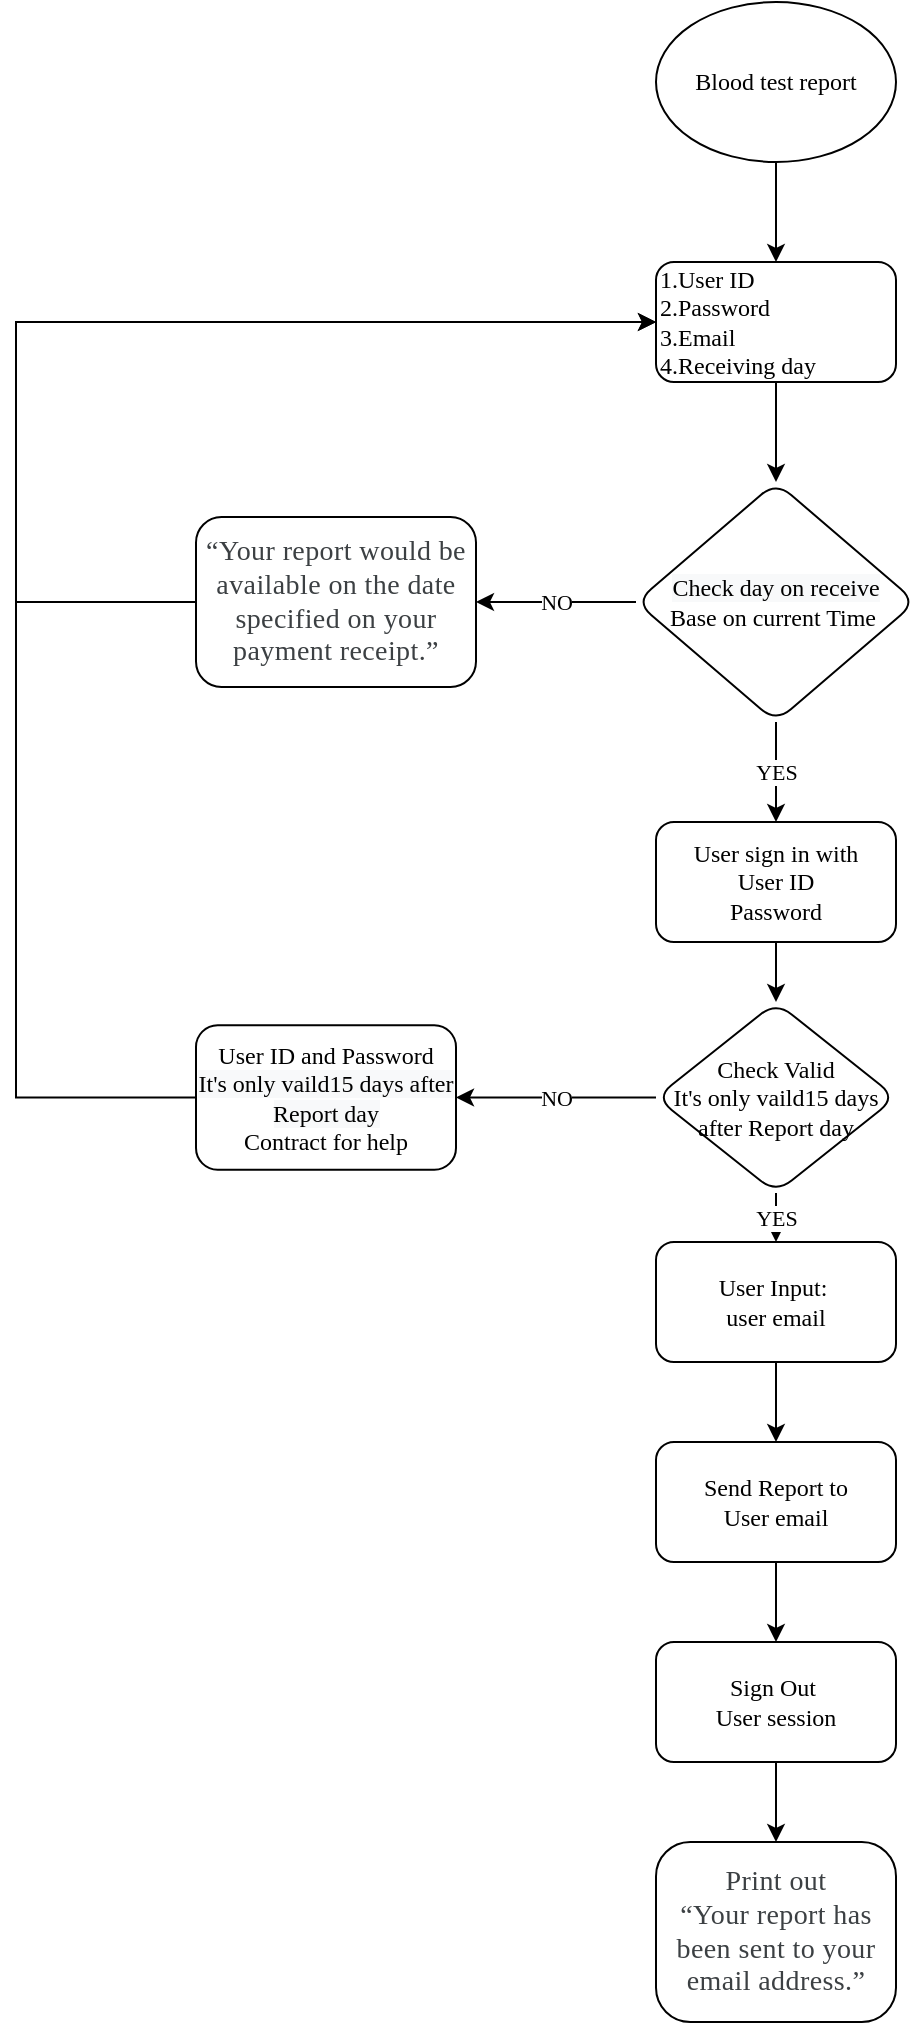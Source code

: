 <mxfile version="13.8.8" type="github">
  <diagram id="C5RBs43oDa-KdzZeNtuy" name="Page-1">
    <mxGraphModel dx="1017" dy="564" grid="1" gridSize="10" guides="1" tooltips="1" connect="1" arrows="1" fold="1" page="1" pageScale="1" pageWidth="827" pageHeight="1169" math="0" shadow="0">
      <root>
        <mxCell id="WIyWlLk6GJQsqaUBKTNV-0" />
        <mxCell id="WIyWlLk6GJQsqaUBKTNV-1" parent="WIyWlLk6GJQsqaUBKTNV-0" />
        <mxCell id="djMYuYF3x6x0kB0NEv1a-16" value="" style="edgeStyle=orthogonalEdgeStyle;rounded=0;orthogonalLoop=1;jettySize=auto;html=1;entryX=0.5;entryY=0;entryDx=0;entryDy=0;fontFamily=Times New Roman;" edge="1" parent="WIyWlLk6GJQsqaUBKTNV-1" source="djMYuYF3x6x0kB0NEv1a-1" target="djMYuYF3x6x0kB0NEv1a-17">
          <mxGeometry relative="1" as="geometry">
            <mxPoint x="420" y="200" as="targetPoint" />
          </mxGeometry>
        </mxCell>
        <mxCell id="djMYuYF3x6x0kB0NEv1a-1" value="1.User ID&lt;br&gt;2.Password&lt;br&gt;3.Email&lt;br&gt;4.Receiving day" style="whiteSpace=wrap;html=1;rounded=1;fontFamily=Times New Roman;align=left;" vertex="1" parent="WIyWlLk6GJQsqaUBKTNV-1">
          <mxGeometry x="360" y="130" width="120" height="60" as="geometry" />
        </mxCell>
        <mxCell id="djMYuYF3x6x0kB0NEv1a-23" value="" style="edgeStyle=orthogonalEdgeStyle;rounded=0;orthogonalLoop=1;jettySize=auto;html=1;fontFamily=Times New Roman;" edge="1" parent="WIyWlLk6GJQsqaUBKTNV-1" source="djMYuYF3x6x0kB0NEv1a-3" target="djMYuYF3x6x0kB0NEv1a-22">
          <mxGeometry relative="1" as="geometry" />
        </mxCell>
        <mxCell id="djMYuYF3x6x0kB0NEv1a-3" value="User sign in with&lt;br&gt;User ID&lt;br&gt;Password" style="whiteSpace=wrap;html=1;rounded=1;fontFamily=Times New Roman;" vertex="1" parent="WIyWlLk6GJQsqaUBKTNV-1">
          <mxGeometry x="360" y="410" width="120" height="60" as="geometry" />
        </mxCell>
        <mxCell id="djMYuYF3x6x0kB0NEv1a-8" value="" style="edgeStyle=orthogonalEdgeStyle;rounded=0;orthogonalLoop=1;jettySize=auto;html=1;fontFamily=Times New Roman;" edge="1" parent="WIyWlLk6GJQsqaUBKTNV-1" source="djMYuYF3x6x0kB0NEv1a-5" target="djMYuYF3x6x0kB0NEv1a-7">
          <mxGeometry relative="1" as="geometry" />
        </mxCell>
        <mxCell id="djMYuYF3x6x0kB0NEv1a-5" value="User Input:&amp;nbsp;&lt;br&gt;user email" style="whiteSpace=wrap;html=1;rounded=1;fontFamily=Times New Roman;" vertex="1" parent="WIyWlLk6GJQsqaUBKTNV-1">
          <mxGeometry x="360" y="620" width="120" height="60" as="geometry" />
        </mxCell>
        <mxCell id="djMYuYF3x6x0kB0NEv1a-10" value="" style="edgeStyle=orthogonalEdgeStyle;rounded=0;orthogonalLoop=1;jettySize=auto;html=1;fontFamily=Times New Roman;" edge="1" parent="WIyWlLk6GJQsqaUBKTNV-1" source="djMYuYF3x6x0kB0NEv1a-7" target="djMYuYF3x6x0kB0NEv1a-9">
          <mxGeometry relative="1" as="geometry" />
        </mxCell>
        <mxCell id="djMYuYF3x6x0kB0NEv1a-7" value="Send Report to &lt;br&gt;User email" style="whiteSpace=wrap;html=1;rounded=1;fontFamily=Times New Roman;" vertex="1" parent="WIyWlLk6GJQsqaUBKTNV-1">
          <mxGeometry x="360" y="720" width="120" height="60" as="geometry" />
        </mxCell>
        <mxCell id="djMYuYF3x6x0kB0NEv1a-12" value="" style="edgeStyle=orthogonalEdgeStyle;rounded=0;orthogonalLoop=1;jettySize=auto;html=1;fontFamily=Times New Roman;" edge="1" parent="WIyWlLk6GJQsqaUBKTNV-1" source="djMYuYF3x6x0kB0NEv1a-9" target="djMYuYF3x6x0kB0NEv1a-11">
          <mxGeometry relative="1" as="geometry" />
        </mxCell>
        <mxCell id="djMYuYF3x6x0kB0NEv1a-9" value="Sign Out&amp;nbsp;&lt;br&gt;User session" style="whiteSpace=wrap;html=1;rounded=1;fontFamily=Times New Roman;" vertex="1" parent="WIyWlLk6GJQsqaUBKTNV-1">
          <mxGeometry x="360" y="820" width="120" height="60" as="geometry" />
        </mxCell>
        <mxCell id="djMYuYF3x6x0kB0NEv1a-11" value="&lt;span style=&quot;color: rgb(60, 64, 67); font-size: 14px; font-style: normal; font-weight: 400; letter-spacing: 0.2px; text-indent: 0px; text-transform: none; word-spacing: 0px; display: inline; float: none;&quot;&gt;Print out&lt;br&gt;“Your report has been sent to your email address.”&lt;/span&gt;" style="whiteSpace=wrap;html=1;rounded=1;arcSize=19;fontFamily=Times New Roman;" vertex="1" parent="WIyWlLk6GJQsqaUBKTNV-1">
          <mxGeometry x="360" y="920" width="120" height="90" as="geometry" />
        </mxCell>
        <mxCell id="djMYuYF3x6x0kB0NEv1a-19" value="YES" style="edgeStyle=orthogonalEdgeStyle;rounded=0;orthogonalLoop=1;jettySize=auto;html=1;entryX=0.5;entryY=0;entryDx=0;entryDy=0;fontFamily=Times New Roman;" edge="1" parent="WIyWlLk6GJQsqaUBKTNV-1" source="djMYuYF3x6x0kB0NEv1a-17" target="djMYuYF3x6x0kB0NEv1a-3">
          <mxGeometry relative="1" as="geometry" />
        </mxCell>
        <mxCell id="djMYuYF3x6x0kB0NEv1a-21" value="NO" style="edgeStyle=orthogonalEdgeStyle;rounded=0;orthogonalLoop=1;jettySize=auto;html=1;fontFamily=Times New Roman;" edge="1" parent="WIyWlLk6GJQsqaUBKTNV-1" source="djMYuYF3x6x0kB0NEv1a-17" target="djMYuYF3x6x0kB0NEv1a-20">
          <mxGeometry relative="1" as="geometry" />
        </mxCell>
        <mxCell id="djMYuYF3x6x0kB0NEv1a-17" value="&lt;span style=&quot;color: rgb(0, 0, 0); font-size: 12px; font-style: normal; font-weight: 400; letter-spacing: normal; text-align: center; text-indent: 0px; text-transform: none; word-spacing: 0px; background-color: rgb(248, 249, 250); display: inline; float: none;&quot;&gt;Check day on receive&lt;/span&gt;&lt;br&gt;Base on current Time&amp;nbsp;" style="rhombus;whiteSpace=wrap;html=1;rounded=1;fontFamily=Times New Roman;" vertex="1" parent="WIyWlLk6GJQsqaUBKTNV-1">
          <mxGeometry x="350" y="240" width="140" height="120" as="geometry" />
        </mxCell>
        <mxCell id="djMYuYF3x6x0kB0NEv1a-30" style="edgeStyle=orthogonalEdgeStyle;rounded=0;orthogonalLoop=1;jettySize=auto;html=1;fontFamily=Times New Roman;" edge="1" parent="WIyWlLk6GJQsqaUBKTNV-1" source="djMYuYF3x6x0kB0NEv1a-20">
          <mxGeometry relative="1" as="geometry">
            <mxPoint x="360" y="160" as="targetPoint" />
            <Array as="points">
              <mxPoint x="40" y="300" />
              <mxPoint x="40" y="160" />
            </Array>
          </mxGeometry>
        </mxCell>
        <mxCell id="djMYuYF3x6x0kB0NEv1a-20" value="&lt;span style=&quot;color: rgb(60, 64, 67); font-size: 14px; letter-spacing: 0.2px;&quot;&gt;“Your report would be available on the date specified on your payment receipt.”&lt;/span&gt;" style="whiteSpace=wrap;html=1;rounded=1;fontFamily=Times New Roman;" vertex="1" parent="WIyWlLk6GJQsqaUBKTNV-1">
          <mxGeometry x="130" y="257.5" width="140" height="85" as="geometry" />
        </mxCell>
        <mxCell id="djMYuYF3x6x0kB0NEv1a-24" value="YES" style="edgeStyle=orthogonalEdgeStyle;rounded=0;orthogonalLoop=1;jettySize=auto;html=1;exitX=0.5;exitY=1;exitDx=0;exitDy=0;entryX=0.5;entryY=0;entryDx=0;entryDy=0;fontFamily=Times New Roman;" edge="1" parent="WIyWlLk6GJQsqaUBKTNV-1" source="djMYuYF3x6x0kB0NEv1a-22" target="djMYuYF3x6x0kB0NEv1a-5">
          <mxGeometry relative="1" as="geometry" />
        </mxCell>
        <mxCell id="djMYuYF3x6x0kB0NEv1a-26" value="NO" style="edgeStyle=orthogonalEdgeStyle;rounded=0;orthogonalLoop=1;jettySize=auto;html=1;fontFamily=Times New Roman;" edge="1" parent="WIyWlLk6GJQsqaUBKTNV-1" source="djMYuYF3x6x0kB0NEv1a-22" target="djMYuYF3x6x0kB0NEv1a-25">
          <mxGeometry relative="1" as="geometry" />
        </mxCell>
        <mxCell id="djMYuYF3x6x0kB0NEv1a-22" value="Check Valid &lt;br&gt;It&#39;s only vaild15 days after Report day" style="rhombus;whiteSpace=wrap;html=1;rounded=1;fontFamily=Times New Roman;" vertex="1" parent="WIyWlLk6GJQsqaUBKTNV-1">
          <mxGeometry x="360" y="500" width="120" height="95.5" as="geometry" />
        </mxCell>
        <mxCell id="djMYuYF3x6x0kB0NEv1a-29" style="edgeStyle=orthogonalEdgeStyle;rounded=0;orthogonalLoop=1;jettySize=auto;html=1;entryX=0;entryY=0.5;entryDx=0;entryDy=0;fontFamily=Times New Roman;" edge="1" parent="WIyWlLk6GJQsqaUBKTNV-1" source="djMYuYF3x6x0kB0NEv1a-25" target="djMYuYF3x6x0kB0NEv1a-1">
          <mxGeometry relative="1" as="geometry">
            <Array as="points">
              <mxPoint x="40" y="548" />
              <mxPoint x="40" y="160" />
            </Array>
          </mxGeometry>
        </mxCell>
        <mxCell id="djMYuYF3x6x0kB0NEv1a-25" value="User ID and Password&lt;br&gt;&lt;span style=&quot;color: rgb(0, 0, 0); font-size: 12px; font-style: normal; font-weight: 400; letter-spacing: normal; text-align: center; text-indent: 0px; text-transform: none; word-spacing: 0px; background-color: rgb(248, 249, 250); display: inline; float: none;&quot;&gt;It&#39;s only vaild15 days after Report day&lt;br&gt;&lt;/span&gt;Contract for help" style="whiteSpace=wrap;html=1;rounded=1;fontFamily=Times New Roman;" vertex="1" parent="WIyWlLk6GJQsqaUBKTNV-1">
          <mxGeometry x="130" y="511.63" width="130" height="72.25" as="geometry" />
        </mxCell>
        <mxCell id="djMYuYF3x6x0kB0NEv1a-28" style="edgeStyle=orthogonalEdgeStyle;rounded=0;orthogonalLoop=1;jettySize=auto;html=1;entryX=0.5;entryY=0;entryDx=0;entryDy=0;fontFamily=Times New Roman;" edge="1" parent="WIyWlLk6GJQsqaUBKTNV-1" source="djMYuYF3x6x0kB0NEv1a-27" target="djMYuYF3x6x0kB0NEv1a-1">
          <mxGeometry relative="1" as="geometry" />
        </mxCell>
        <mxCell id="djMYuYF3x6x0kB0NEv1a-27" value="Blood test report" style="ellipse;whiteSpace=wrap;html=1;fontFamily=Times New Roman;" vertex="1" parent="WIyWlLk6GJQsqaUBKTNV-1">
          <mxGeometry x="360" width="120" height="80" as="geometry" />
        </mxCell>
      </root>
    </mxGraphModel>
  </diagram>
</mxfile>
